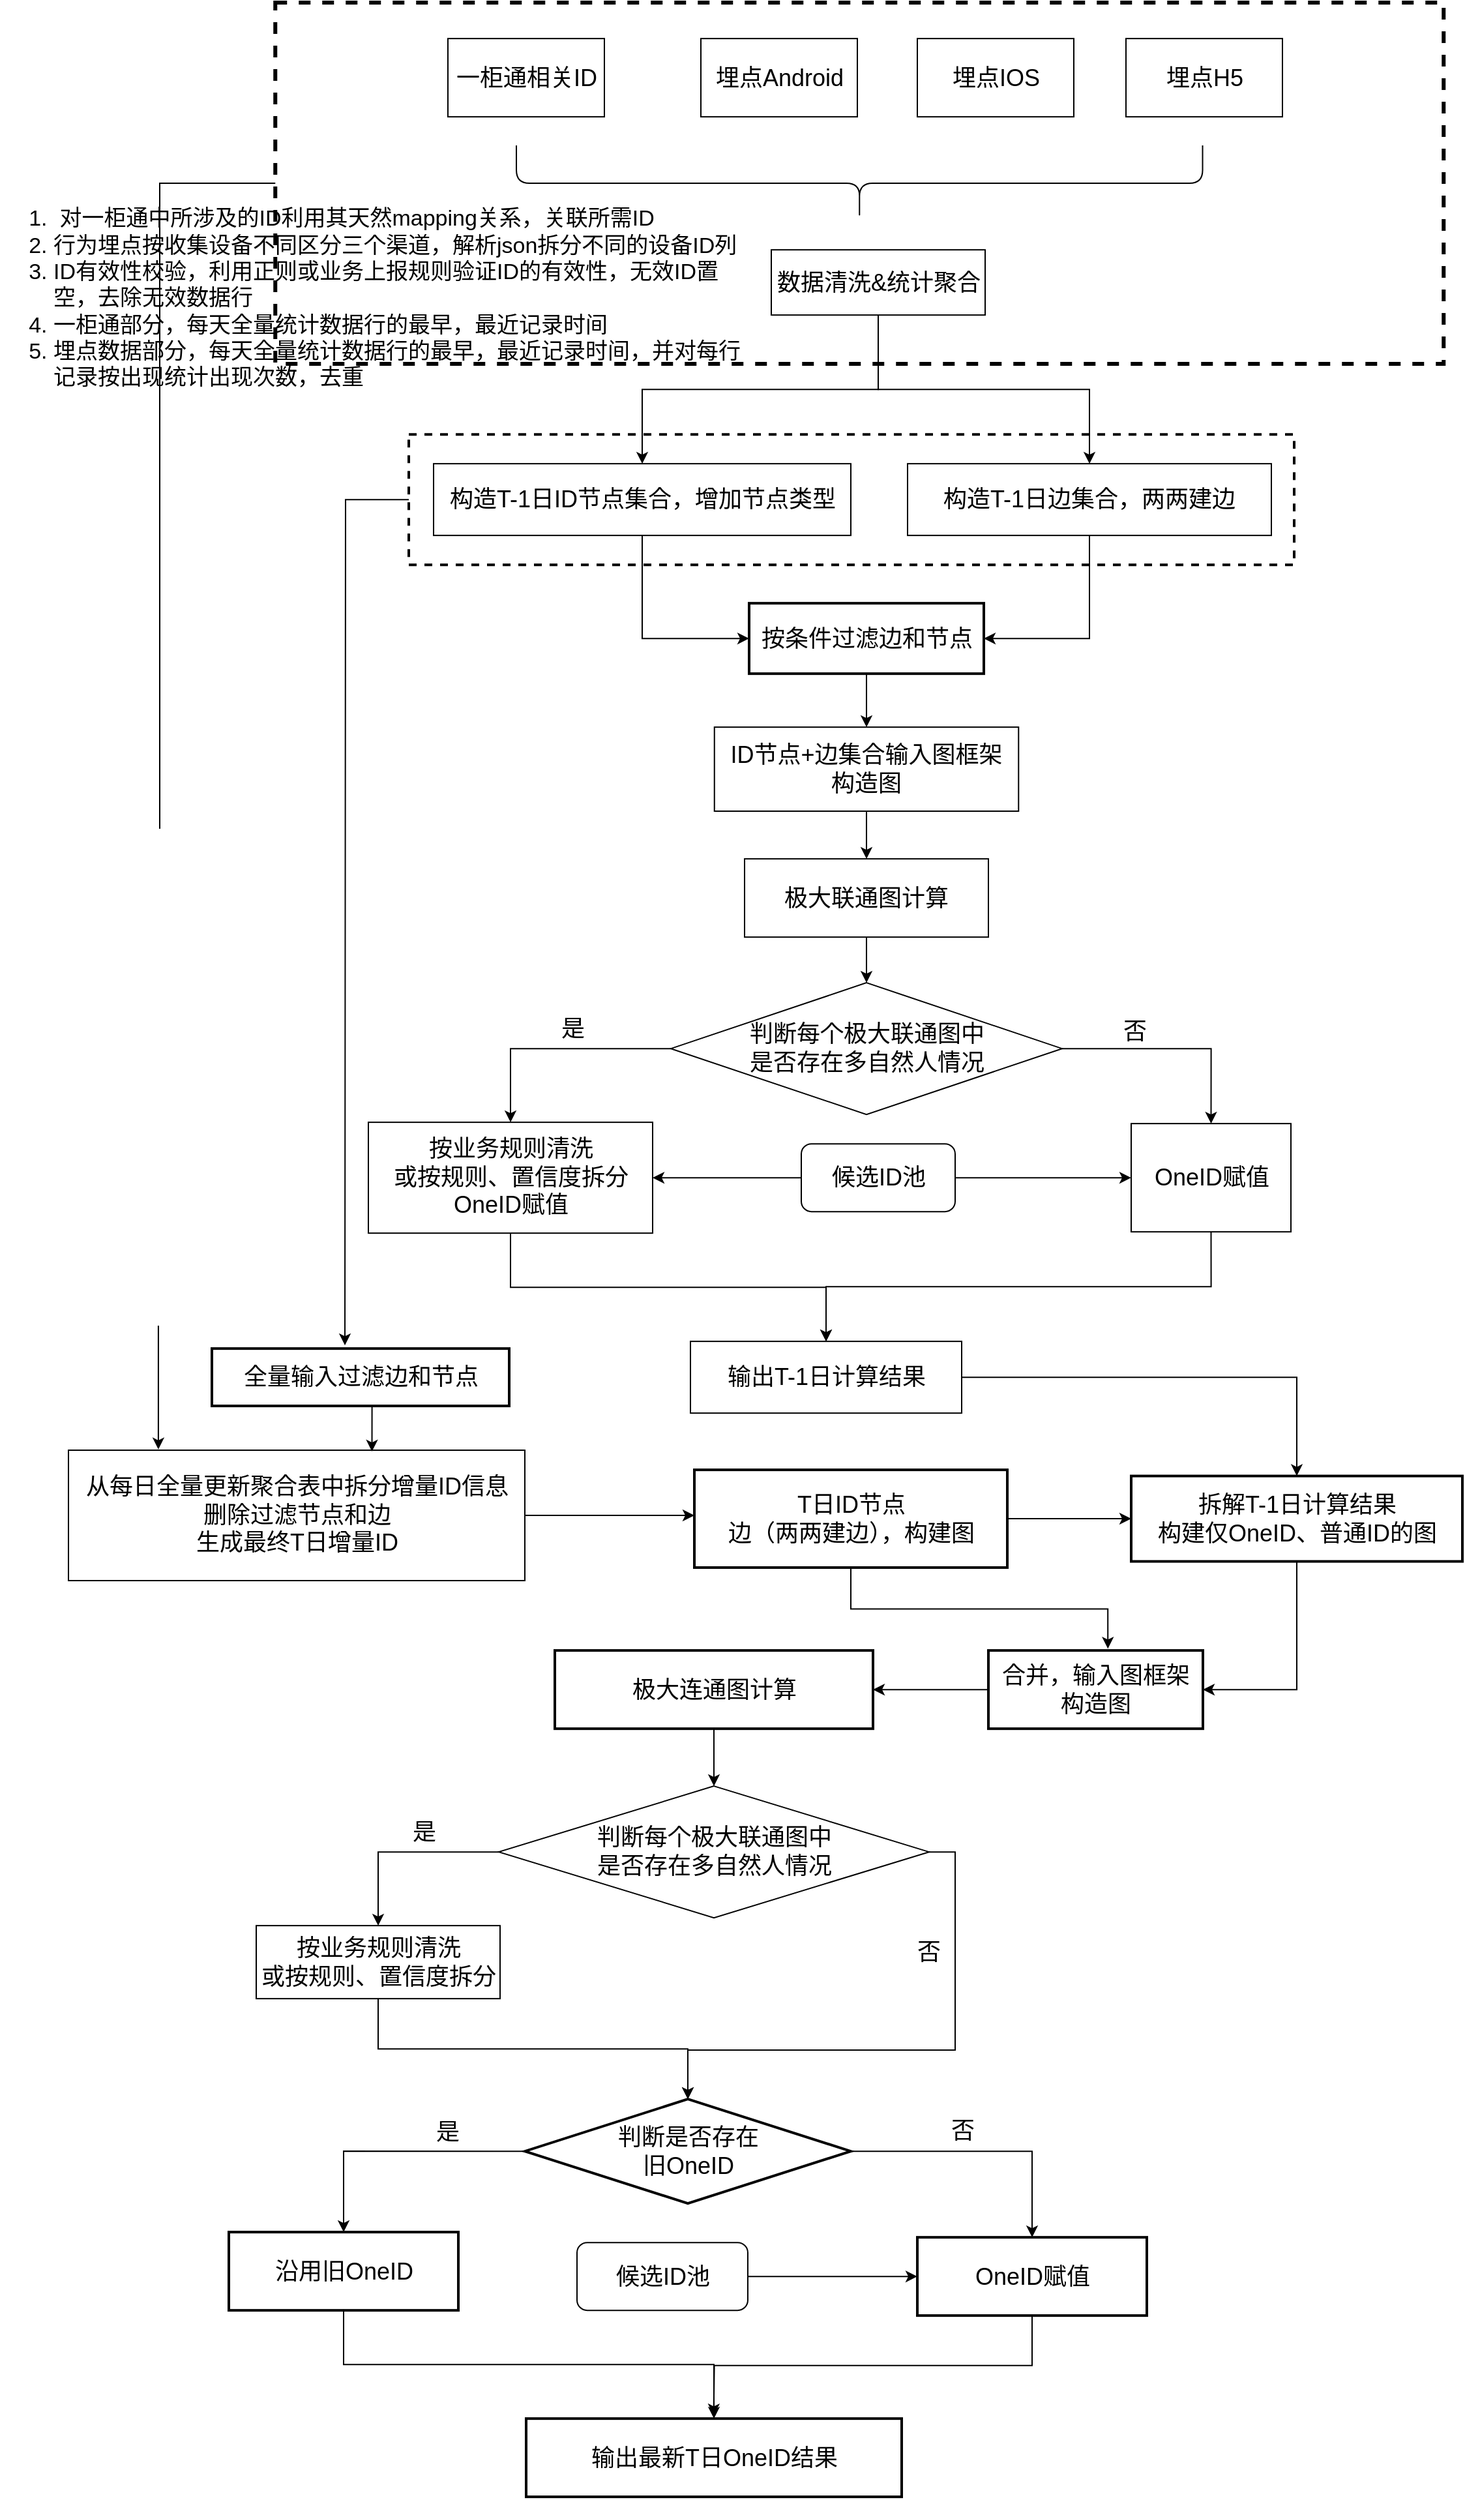 <mxfile version="17.4.0" type="github">
  <diagram id="C5RBs43oDa-KdzZeNtuy" name="第 1 页">
    <mxGraphModel dx="382" dy="468" grid="0" gridSize="10" guides="1" tooltips="1" connect="1" arrows="1" fold="1" page="0" pageScale="1" pageWidth="827" pageHeight="1169" math="0" shadow="0">
      <root>
        <mxCell id="WIyWlLk6GJQsqaUBKTNV-0" />
        <mxCell id="WIyWlLk6GJQsqaUBKTNV-1" parent="WIyWlLk6GJQsqaUBKTNV-0" />
        <mxCell id="g83rS1sf_DDaDgO2I2pr-0" value="&lt;font style=&quot;font-size: 18px;&quot;&gt;一柜通相关ID&lt;/font&gt;" style="rounded=0;whiteSpace=wrap;html=1;fontFamily=Helvetica;fontSize=18;" vertex="1" parent="WIyWlLk6GJQsqaUBKTNV-1">
          <mxGeometry x="743.5" y="157.57" width="120" height="60" as="geometry" />
        </mxCell>
        <mxCell id="g83rS1sf_DDaDgO2I2pr-1" style="edgeStyle=orthogonalEdgeStyle;rounded=0;orthogonalLoop=1;jettySize=auto;html=1;exitX=0.5;exitY=1;exitDx=0;exitDy=0;fontFamily=Helvetica;fontSize=14;" edge="1" parent="WIyWlLk6GJQsqaUBKTNV-1" source="g83rS1sf_DDaDgO2I2pr-3" target="g83rS1sf_DDaDgO2I2pr-9">
          <mxGeometry relative="1" as="geometry" />
        </mxCell>
        <mxCell id="g83rS1sf_DDaDgO2I2pr-2" style="edgeStyle=orthogonalEdgeStyle;rounded=0;orthogonalLoop=1;jettySize=auto;html=1;entryX=0.5;entryY=0;entryDx=0;entryDy=0;fontFamily=Helvetica;fontSize=14;" edge="1" parent="WIyWlLk6GJQsqaUBKTNV-1" source="g83rS1sf_DDaDgO2I2pr-3" target="g83rS1sf_DDaDgO2I2pr-11">
          <mxGeometry relative="1" as="geometry" />
        </mxCell>
        <mxCell id="g83rS1sf_DDaDgO2I2pr-3" value="数据清洗&amp;amp;统计聚合" style="rounded=0;whiteSpace=wrap;html=1;fontFamily=Helvetica;fontSize=18;" vertex="1" parent="WIyWlLk6GJQsqaUBKTNV-1">
          <mxGeometry x="991.5" y="319.57" width="164" height="50" as="geometry" />
        </mxCell>
        <mxCell id="g83rS1sf_DDaDgO2I2pr-4" value="&lt;font style=&quot;font-size: 18px;&quot;&gt;埋点Android&lt;/font&gt;" style="rounded=0;whiteSpace=wrap;html=1;fontFamily=Helvetica;fontSize=18;" vertex="1" parent="WIyWlLk6GJQsqaUBKTNV-1">
          <mxGeometry x="937.5" y="157.57" width="120" height="60" as="geometry" />
        </mxCell>
        <mxCell id="g83rS1sf_DDaDgO2I2pr-5" value="埋点H5" style="rounded=0;whiteSpace=wrap;html=1;fontFamily=Helvetica;fontSize=18;" vertex="1" parent="WIyWlLk6GJQsqaUBKTNV-1">
          <mxGeometry x="1263.5" y="157.57" width="120" height="60" as="geometry" />
        </mxCell>
        <mxCell id="g83rS1sf_DDaDgO2I2pr-6" value="&lt;font style=&quot;font-size: 18px;&quot;&gt;埋点IOS&lt;/font&gt;" style="rounded=0;whiteSpace=wrap;html=1;fontFamily=Helvetica;fontSize=18;" vertex="1" parent="WIyWlLk6GJQsqaUBKTNV-1">
          <mxGeometry x="1103.5" y="157.57" width="120" height="60" as="geometry" />
        </mxCell>
        <mxCell id="g83rS1sf_DDaDgO2I2pr-7" value="&lt;div style=&quot;text-align: left; font-size: 17px;&quot;&gt;&lt;ol style=&quot;font-size: 17px;&quot;&gt;&lt;li style=&quot;font-size: 17px;&quot;&gt;&lt;span style=&quot;font-size: 17px;&quot;&gt;&amp;nbsp;对一柜通中所涉及的ID利用其天然mapping关系，&lt;/span&gt;&lt;span style=&quot;text-align: left; font-size: 17px;&quot;&gt;关联所需ID&lt;/span&gt;&lt;/li&gt;&lt;li style=&quot;font-size: 17px;&quot;&gt;&lt;span style=&quot;text-align: left; font-size: 17px;&quot;&gt;行为埋点按收集设备不同区分三个渠道，解析json拆分不同的设备ID列&lt;/span&gt;&lt;/li&gt;&lt;li style=&quot;font-size: 17px;&quot;&gt;&lt;span style=&quot;text-align: left; font-size: 17px;&quot;&gt;ID有效性校验，利用正则或业务上报规则验证ID的有效性，无效ID置空，去除无效数据行&lt;br style=&quot;font-size: 17px;&quot;&gt;&lt;/span&gt;&lt;/li&gt;&lt;li style=&quot;font-size: 17px;&quot;&gt;&lt;span style=&quot;text-align: left; font-size: 17px;&quot;&gt;一柜通部分，每天全量统计数据行的最早，最近记录时间&lt;br style=&quot;font-size: 17px;&quot;&gt;&lt;/span&gt;&lt;/li&gt;&lt;li style=&quot;font-size: 17px;&quot;&gt;&lt;span style=&quot;text-align: left; font-size: 17px;&quot;&gt;埋点数据部分，每天全量统计数据行的最早，最近记录时间，并对每行记录按出现统计出现次数，去重&lt;br style=&quot;font-size: 17px;&quot;&gt;&lt;/span&gt;&lt;/li&gt;&lt;/ol&gt;&lt;/div&gt;" style="text;html=1;strokeColor=none;fillColor=none;align=center;verticalAlign=middle;whiteSpace=wrap;rounded=0;fontFamily=Helvetica;fontSize=17;" vertex="1" parent="WIyWlLk6GJQsqaUBKTNV-1">
          <mxGeometry x="400" y="260.01" width="572.5" height="193" as="geometry" />
        </mxCell>
        <mxCell id="g83rS1sf_DDaDgO2I2pr-8" style="edgeStyle=orthogonalEdgeStyle;rounded=0;jumpStyle=none;orthogonalLoop=1;jettySize=auto;html=1;exitX=0.5;exitY=1;exitDx=0;exitDy=0;entryX=0;entryY=0.5;entryDx=0;entryDy=0;fontFamily=Helvetica;fontSize=16;strokeColor=#000000;" edge="1" parent="WIyWlLk6GJQsqaUBKTNV-1" source="g83rS1sf_DDaDgO2I2pr-9" target="g83rS1sf_DDaDgO2I2pr-35">
          <mxGeometry relative="1" as="geometry" />
        </mxCell>
        <mxCell id="g83rS1sf_DDaDgO2I2pr-9" value="构造T-1日ID节点集合，增加节点类型" style="rounded=0;whiteSpace=wrap;html=1;fontFamily=Helvetica;fontSize=18;gradientColor=#ffffff;" vertex="1" parent="WIyWlLk6GJQsqaUBKTNV-1">
          <mxGeometry x="732.5" y="483.57" width="320" height="55" as="geometry" />
        </mxCell>
        <mxCell id="g83rS1sf_DDaDgO2I2pr-10" style="edgeStyle=orthogonalEdgeStyle;rounded=0;jumpStyle=none;orthogonalLoop=1;jettySize=auto;html=1;entryX=1;entryY=0.5;entryDx=0;entryDy=0;fontFamily=Helvetica;fontSize=16;strokeColor=#000000;" edge="1" parent="WIyWlLk6GJQsqaUBKTNV-1" source="g83rS1sf_DDaDgO2I2pr-11" target="g83rS1sf_DDaDgO2I2pr-35">
          <mxGeometry relative="1" as="geometry" />
        </mxCell>
        <mxCell id="g83rS1sf_DDaDgO2I2pr-11" value="&lt;span style=&quot;font-size: 18px;&quot;&gt;构造T-1日边集合，两两建边&lt;/span&gt;" style="rounded=0;whiteSpace=wrap;html=1;fontFamily=Helvetica;fontSize=18;gradientColor=#ffffff;" vertex="1" parent="WIyWlLk6GJQsqaUBKTNV-1">
          <mxGeometry x="1096" y="483.57" width="279" height="55" as="geometry" />
        </mxCell>
        <mxCell id="g83rS1sf_DDaDgO2I2pr-12" style="edgeStyle=orthogonalEdgeStyle;rounded=0;orthogonalLoop=1;jettySize=auto;html=1;exitX=0.5;exitY=1;exitDx=0;exitDy=0;fontFamily=Helvetica;fontSize=14;" edge="1" parent="WIyWlLk6GJQsqaUBKTNV-1" source="g83rS1sf_DDaDgO2I2pr-13" target="g83rS1sf_DDaDgO2I2pr-18">
          <mxGeometry relative="1" as="geometry" />
        </mxCell>
        <mxCell id="g83rS1sf_DDaDgO2I2pr-13" value="ID节点+边集合输入图框架&lt;br style=&quot;font-size: 18px;&quot;&gt;构造图" style="rounded=0;whiteSpace=wrap;html=1;fontFamily=Helvetica;fontSize=18;gradientColor=#ffffff;" vertex="1" parent="WIyWlLk6GJQsqaUBKTNV-1">
          <mxGeometry x="947.88" y="685.57" width="233.25" height="64.44" as="geometry" />
        </mxCell>
        <mxCell id="g83rS1sf_DDaDgO2I2pr-14" style="edgeStyle=orthogonalEdgeStyle;rounded=0;orthogonalLoop=1;jettySize=auto;html=1;exitX=0;exitY=0.5;exitDx=0;exitDy=0;entryX=1;entryY=0.5;entryDx=0;entryDy=0;fontFamily=Helvetica;fontSize=16;strokeColor=#000000;" edge="1" parent="WIyWlLk6GJQsqaUBKTNV-1" source="g83rS1sf_DDaDgO2I2pr-16" target="g83rS1sf_DDaDgO2I2pr-20">
          <mxGeometry relative="1" as="geometry" />
        </mxCell>
        <mxCell id="g83rS1sf_DDaDgO2I2pr-15" style="edgeStyle=orthogonalEdgeStyle;rounded=0;orthogonalLoop=1;jettySize=auto;html=1;exitX=1;exitY=0.5;exitDx=0;exitDy=0;entryX=0;entryY=0.5;entryDx=0;entryDy=0;fontFamily=Helvetica;fontSize=16;strokeColor=#000000;jumpStyle=none;" edge="1" parent="WIyWlLk6GJQsqaUBKTNV-1" source="g83rS1sf_DDaDgO2I2pr-16" target="g83rS1sf_DDaDgO2I2pr-27">
          <mxGeometry relative="1" as="geometry" />
        </mxCell>
        <mxCell id="g83rS1sf_DDaDgO2I2pr-16" value="候选ID池" style="rounded=1;whiteSpace=wrap;html=1;fontFamily=Helvetica;fontSize=18;gradientColor=#ffffff;" vertex="1" parent="WIyWlLk6GJQsqaUBKTNV-1">
          <mxGeometry x="1014.5" y="1005.07" width="118" height="52" as="geometry" />
        </mxCell>
        <mxCell id="g83rS1sf_DDaDgO2I2pr-17" style="edgeStyle=orthogonalEdgeStyle;rounded=0;orthogonalLoop=1;jettySize=auto;html=1;exitX=0.5;exitY=1;exitDx=0;exitDy=0;fontFamily=Helvetica;fontSize=14;" edge="1" parent="WIyWlLk6GJQsqaUBKTNV-1" source="g83rS1sf_DDaDgO2I2pr-18" target="g83rS1sf_DDaDgO2I2pr-25">
          <mxGeometry relative="1" as="geometry" />
        </mxCell>
        <mxCell id="g83rS1sf_DDaDgO2I2pr-18" value="极大联通图计算" style="rounded=0;whiteSpace=wrap;html=1;fontFamily=Helvetica;fontSize=18;gradientColor=#ffffff;" vertex="1" parent="WIyWlLk6GJQsqaUBKTNV-1">
          <mxGeometry x="971" y="786.57" width="187" height="60" as="geometry" />
        </mxCell>
        <mxCell id="g83rS1sf_DDaDgO2I2pr-19" style="edgeStyle=orthogonalEdgeStyle;rounded=0;jumpStyle=none;orthogonalLoop=1;jettySize=auto;html=1;exitX=0.5;exitY=1;exitDx=0;exitDy=0;entryX=0.5;entryY=0;entryDx=0;entryDy=0;fontFamily=Helvetica;fontSize=16;strokeColor=#000000;" edge="1" parent="WIyWlLk6GJQsqaUBKTNV-1" source="g83rS1sf_DDaDgO2I2pr-20" target="g83rS1sf_DDaDgO2I2pr-29">
          <mxGeometry relative="1" as="geometry" />
        </mxCell>
        <mxCell id="g83rS1sf_DDaDgO2I2pr-20" value="按业务规则清洗&lt;br style=&quot;font-size: 18px&quot;&gt;或按规则、置信度拆分&lt;br style=&quot;font-size: 18px&quot;&gt;OneID赋值" style="rounded=0;whiteSpace=wrap;html=1;fontFamily=Helvetica;fontSize=18;gradientColor=#ffffff;" vertex="1" parent="WIyWlLk6GJQsqaUBKTNV-1">
          <mxGeometry x="682.5" y="988.57" width="218" height="85" as="geometry" />
        </mxCell>
        <mxCell id="g83rS1sf_DDaDgO2I2pr-21" style="edgeStyle=orthogonalEdgeStyle;rounded=0;orthogonalLoop=1;jettySize=auto;html=1;exitX=0;exitY=0.5;exitDx=0;exitDy=0;entryX=0.5;entryY=0;entryDx=0;entryDy=0;fontFamily=Helvetica;fontSize=14;" edge="1" parent="WIyWlLk6GJQsqaUBKTNV-1" source="g83rS1sf_DDaDgO2I2pr-25" target="g83rS1sf_DDaDgO2I2pr-20">
          <mxGeometry relative="1" as="geometry" />
        </mxCell>
        <mxCell id="g83rS1sf_DDaDgO2I2pr-22" value="是" style="edgeLabel;html=1;align=center;verticalAlign=middle;resizable=0;points=[];fontSize=18;fontFamily=Helvetica;" vertex="1" connectable="0" parent="g83rS1sf_DDaDgO2I2pr-21">
          <mxGeometry x="-0.15" y="-4" relative="1" as="geometry">
            <mxPoint x="1" y="-11" as="offset" />
          </mxGeometry>
        </mxCell>
        <mxCell id="g83rS1sf_DDaDgO2I2pr-23" style="edgeStyle=orthogonalEdgeStyle;rounded=0;orthogonalLoop=1;jettySize=auto;html=1;exitX=1;exitY=0.5;exitDx=0;exitDy=0;entryX=0.5;entryY=0;entryDx=0;entryDy=0;fontFamily=Helvetica;fontSize=14;" edge="1" parent="WIyWlLk6GJQsqaUBKTNV-1" source="g83rS1sf_DDaDgO2I2pr-25" target="g83rS1sf_DDaDgO2I2pr-27">
          <mxGeometry relative="1" as="geometry" />
        </mxCell>
        <mxCell id="g83rS1sf_DDaDgO2I2pr-24" value="否" style="edgeLabel;html=1;align=center;verticalAlign=middle;resizable=0;points=[];fontSize=18;fontFamily=Helvetica;" vertex="1" connectable="0" parent="g83rS1sf_DDaDgO2I2pr-23">
          <mxGeometry x="-0.151" y="2" relative="1" as="geometry">
            <mxPoint x="-18" y="-11" as="offset" />
          </mxGeometry>
        </mxCell>
        <mxCell id="g83rS1sf_DDaDgO2I2pr-25" value="判断每个极大联通图中&lt;br style=&quot;font-size: 18px;&quot;&gt;是否存在多自然人情况" style="rhombus;whiteSpace=wrap;html=1;fontFamily=Helvetica;fontSize=18;gradientColor=#ffffff;" vertex="1" parent="WIyWlLk6GJQsqaUBKTNV-1">
          <mxGeometry x="914.51" y="881.57" width="300" height="101" as="geometry" />
        </mxCell>
        <mxCell id="g83rS1sf_DDaDgO2I2pr-26" style="edgeStyle=orthogonalEdgeStyle;rounded=0;jumpStyle=none;orthogonalLoop=1;jettySize=auto;html=1;exitX=0.5;exitY=1;exitDx=0;exitDy=0;fontFamily=Helvetica;fontSize=16;strokeColor=#000000;entryX=0.5;entryY=0;entryDx=0;entryDy=0;" edge="1" parent="WIyWlLk6GJQsqaUBKTNV-1" source="g83rS1sf_DDaDgO2I2pr-27" target="g83rS1sf_DDaDgO2I2pr-29">
          <mxGeometry relative="1" as="geometry">
            <mxPoint x="1065.2" y="1154.57" as="targetPoint" />
          </mxGeometry>
        </mxCell>
        <mxCell id="g83rS1sf_DDaDgO2I2pr-27" value="OneID赋值" style="rounded=0;whiteSpace=wrap;html=1;fontFamily=Helvetica;fontSize=18;gradientColor=#ffffff;" vertex="1" parent="WIyWlLk6GJQsqaUBKTNV-1">
          <mxGeometry x="1267.5" y="989.57" width="122.5" height="83" as="geometry" />
        </mxCell>
        <mxCell id="g83rS1sf_DDaDgO2I2pr-28" style="edgeStyle=orthogonalEdgeStyle;rounded=0;jumpStyle=none;orthogonalLoop=1;jettySize=auto;html=1;entryX=0.5;entryY=0;entryDx=0;entryDy=0;fontFamily=Helvetica;fontSize=16;strokeColor=#000000;" edge="1" parent="WIyWlLk6GJQsqaUBKTNV-1" source="g83rS1sf_DDaDgO2I2pr-29" target="g83rS1sf_DDaDgO2I2pr-44">
          <mxGeometry relative="1" as="geometry" />
        </mxCell>
        <mxCell id="g83rS1sf_DDaDgO2I2pr-29" value="输出T-1日计算结果" style="rounded=0;whiteSpace=wrap;html=1;fontFamily=Helvetica;fontSize=18;gradientColor=#ffffff;" vertex="1" parent="WIyWlLk6GJQsqaUBKTNV-1">
          <mxGeometry x="929.5" y="1156.57" width="208" height="55" as="geometry" />
        </mxCell>
        <mxCell id="g83rS1sf_DDaDgO2I2pr-30" style="edgeStyle=orthogonalEdgeStyle;rounded=0;orthogonalLoop=1;jettySize=auto;html=1;exitX=1;exitY=0.5;exitDx=0;exitDy=0;fontSize=18;" edge="1" parent="WIyWlLk6GJQsqaUBKTNV-1" source="g83rS1sf_DDaDgO2I2pr-31">
          <mxGeometry relative="1" as="geometry">
            <mxPoint x="932.5" y="1290.01" as="targetPoint" />
          </mxGeometry>
        </mxCell>
        <mxCell id="g83rS1sf_DDaDgO2I2pr-31" value="从每日全量更新聚合表中拆分增量ID信息&lt;br style=&quot;font-size: 18px;&quot;&gt;删除过滤节点和边&lt;br style=&quot;font-size: 18px;&quot;&gt;生成最终T日增量ID" style="rounded=0;whiteSpace=wrap;html=1;fontFamily=Helvetica;fontSize=18;gradientColor=#ffffff;" vertex="1" parent="WIyWlLk6GJQsqaUBKTNV-1">
          <mxGeometry x="452.5" y="1240.01" width="350" height="100" as="geometry" />
        </mxCell>
        <mxCell id="g83rS1sf_DDaDgO2I2pr-32" style="edgeStyle=orthogonalEdgeStyle;rounded=0;jumpStyle=none;orthogonalLoop=1;jettySize=auto;html=1;fontFamily=Helvetica;fontSize=16;strokeColor=#000000;entryX=0.197;entryY=-0.006;entryDx=0;entryDy=0;entryPerimeter=0;" edge="1" parent="WIyWlLk6GJQsqaUBKTNV-1" source="g83rS1sf_DDaDgO2I2pr-33" target="g83rS1sf_DDaDgO2I2pr-31">
          <mxGeometry relative="1" as="geometry">
            <mxPoint x="522.5" y="1230.01" as="targetPoint" />
            <Array as="points">
              <mxPoint x="522.5" y="269.01" />
              <mxPoint x="522.5" y="824.01" />
              <mxPoint x="521.5" y="824.01" />
            </Array>
          </mxGeometry>
        </mxCell>
        <mxCell id="g83rS1sf_DDaDgO2I2pr-33" value="" style="verticalLabelPosition=bottom;verticalAlign=top;html=1;shape=mxgraph.basic.rect;fillColor2=none;strokeWidth=3;size=20;indent=5;fontFamily=Helvetica;fontSize=16;gradientColor=#ffffff;fillColor=none;dashed=1;" vertex="1" parent="WIyWlLk6GJQsqaUBKTNV-1">
          <mxGeometry x="611.13" y="130" width="896" height="277" as="geometry" />
        </mxCell>
        <mxCell id="g83rS1sf_DDaDgO2I2pr-34" style="edgeStyle=orthogonalEdgeStyle;rounded=0;orthogonalLoop=1;jettySize=auto;html=1;exitX=0.5;exitY=1;exitDx=0;exitDy=0;entryX=0.5;entryY=0;entryDx=0;entryDy=0;fontSize=18;" edge="1" parent="WIyWlLk6GJQsqaUBKTNV-1" source="g83rS1sf_DDaDgO2I2pr-35" target="g83rS1sf_DDaDgO2I2pr-13">
          <mxGeometry relative="1" as="geometry" />
        </mxCell>
        <mxCell id="g83rS1sf_DDaDgO2I2pr-35" value="按条件过滤边和节点" style="rounded=0;whiteSpace=wrap;html=1;fontFamily=Helvetica;fontSize=18;strokeWidth=2;fillColor=none;gradientColor=#ffffff;" vertex="1" parent="WIyWlLk6GJQsqaUBKTNV-1">
          <mxGeometry x="974.5" y="590.57" width="180" height="54" as="geometry" />
        </mxCell>
        <mxCell id="g83rS1sf_DDaDgO2I2pr-36" style="edgeStyle=orthogonalEdgeStyle;rounded=0;orthogonalLoop=1;jettySize=auto;html=1;exitX=0.5;exitY=1;exitDx=0;exitDy=0;entryX=0.665;entryY=0.01;entryDx=0;entryDy=0;entryPerimeter=0;fontSize=18;" edge="1" parent="WIyWlLk6GJQsqaUBKTNV-1" source="g83rS1sf_DDaDgO2I2pr-37" target="g83rS1sf_DDaDgO2I2pr-31">
          <mxGeometry relative="1" as="geometry" />
        </mxCell>
        <mxCell id="g83rS1sf_DDaDgO2I2pr-37" value="全量输入过滤边和节点" style="rounded=0;whiteSpace=wrap;html=1;fontFamily=Helvetica;fontSize=18;strokeWidth=2;fillColor=none;gradientColor=#ffffff;" vertex="1" parent="WIyWlLk6GJQsqaUBKTNV-1">
          <mxGeometry x="562.5" y="1162.07" width="228" height="44" as="geometry" />
        </mxCell>
        <mxCell id="g83rS1sf_DDaDgO2I2pr-38" style="edgeStyle=orthogonalEdgeStyle;rounded=0;jumpStyle=none;orthogonalLoop=1;jettySize=auto;html=1;fontFamily=Helvetica;fontSize=16;strokeColor=#000000;" edge="1" parent="WIyWlLk6GJQsqaUBKTNV-1" source="g83rS1sf_DDaDgO2I2pr-39">
          <mxGeometry relative="1" as="geometry">
            <mxPoint x="664.5" y="1159.57" as="targetPoint" />
          </mxGeometry>
        </mxCell>
        <mxCell id="g83rS1sf_DDaDgO2I2pr-39" value="" style="rounded=0;whiteSpace=wrap;html=1;fontFamily=Helvetica;fontSize=16;strokeWidth=2;fillColor=none;gradientColor=#ffffff;dashed=1;" vertex="1" parent="WIyWlLk6GJQsqaUBKTNV-1">
          <mxGeometry x="713.5" y="461.07" width="679" height="100" as="geometry" />
        </mxCell>
        <mxCell id="g83rS1sf_DDaDgO2I2pr-40" style="edgeStyle=orthogonalEdgeStyle;rounded=0;jumpStyle=none;orthogonalLoop=1;jettySize=auto;html=1;entryX=0.557;entryY=-0.023;entryDx=0;entryDy=0;entryPerimeter=0;fontFamily=Helvetica;fontSize=16;strokeColor=#000000;" edge="1" parent="WIyWlLk6GJQsqaUBKTNV-1" source="g83rS1sf_DDaDgO2I2pr-42" target="g83rS1sf_DDaDgO2I2pr-46">
          <mxGeometry relative="1" as="geometry" />
        </mxCell>
        <mxCell id="g83rS1sf_DDaDgO2I2pr-41" style="edgeStyle=orthogonalEdgeStyle;rounded=0;orthogonalLoop=1;jettySize=auto;html=1;entryX=0;entryY=0.5;entryDx=0;entryDy=0;fontSize=18;" edge="1" parent="WIyWlLk6GJQsqaUBKTNV-1" source="g83rS1sf_DDaDgO2I2pr-42" target="g83rS1sf_DDaDgO2I2pr-44">
          <mxGeometry relative="1" as="geometry" />
        </mxCell>
        <mxCell id="g83rS1sf_DDaDgO2I2pr-42" value="T日ID节点&lt;br style=&quot;font-size: 18px;&quot;&gt;边（两两建边），构建图" style="rounded=0;whiteSpace=wrap;html=1;fontFamily=Helvetica;fontSize=18;strokeWidth=2;fillColor=none;gradientColor=#ffffff;" vertex="1" parent="WIyWlLk6GJQsqaUBKTNV-1">
          <mxGeometry x="932.5" y="1255.07" width="240" height="74.94" as="geometry" />
        </mxCell>
        <mxCell id="g83rS1sf_DDaDgO2I2pr-43" style="edgeStyle=orthogonalEdgeStyle;rounded=0;jumpStyle=none;orthogonalLoop=1;jettySize=auto;html=1;exitX=0.5;exitY=1;exitDx=0;exitDy=0;entryX=1;entryY=0.5;entryDx=0;entryDy=0;fontFamily=Helvetica;fontSize=16;strokeColor=#000000;" edge="1" parent="WIyWlLk6GJQsqaUBKTNV-1" source="g83rS1sf_DDaDgO2I2pr-44" target="g83rS1sf_DDaDgO2I2pr-46">
          <mxGeometry relative="1" as="geometry" />
        </mxCell>
        <mxCell id="g83rS1sf_DDaDgO2I2pr-44" value="拆解T-1日计算结果&lt;br style=&quot;font-size: 18px&quot;&gt;构建仅OneID、普通ID的图" style="rounded=0;whiteSpace=wrap;html=1;fontFamily=Helvetica;fontSize=18;strokeWidth=2;fillColor=none;gradientColor=#ffffff;" vertex="1" parent="WIyWlLk6GJQsqaUBKTNV-1">
          <mxGeometry x="1267.5" y="1259.79" width="254" height="65.5" as="geometry" />
        </mxCell>
        <mxCell id="g83rS1sf_DDaDgO2I2pr-45" style="edgeStyle=orthogonalEdgeStyle;rounded=0;jumpStyle=none;orthogonalLoop=1;jettySize=auto;html=1;entryX=1;entryY=0.5;entryDx=0;entryDy=0;fontFamily=Helvetica;fontSize=16;strokeColor=#000000;" edge="1" parent="WIyWlLk6GJQsqaUBKTNV-1" source="g83rS1sf_DDaDgO2I2pr-46" target="g83rS1sf_DDaDgO2I2pr-48">
          <mxGeometry relative="1" as="geometry" />
        </mxCell>
        <mxCell id="g83rS1sf_DDaDgO2I2pr-46" value="合并，输入图框架&lt;br style=&quot;font-size: 18px;&quot;&gt;构造图" style="rounded=0;whiteSpace=wrap;html=1;fontFamily=Helvetica;fontSize=18;strokeWidth=2;fillColor=none;gradientColor=#ffffff;" vertex="1" parent="WIyWlLk6GJQsqaUBKTNV-1">
          <mxGeometry x="1158" y="1393.57" width="164.5" height="60" as="geometry" />
        </mxCell>
        <mxCell id="g83rS1sf_DDaDgO2I2pr-47" style="edgeStyle=orthogonalEdgeStyle;rounded=0;jumpStyle=none;orthogonalLoop=1;jettySize=auto;html=1;exitX=0.5;exitY=1;exitDx=0;exitDy=0;fontFamily=Helvetica;fontSize=16;strokeColor=#000000;" edge="1" parent="WIyWlLk6GJQsqaUBKTNV-1" source="g83rS1sf_DDaDgO2I2pr-48" target="g83rS1sf_DDaDgO2I2pr-56">
          <mxGeometry relative="1" as="geometry" />
        </mxCell>
        <mxCell id="g83rS1sf_DDaDgO2I2pr-48" value="极大连通图计算" style="rounded=0;whiteSpace=wrap;html=1;fontFamily=Helvetica;fontSize=18;strokeWidth=2;fillColor=none;gradientColor=#ffffff;" vertex="1" parent="WIyWlLk6GJQsqaUBKTNV-1">
          <mxGeometry x="825.5" y="1393.57" width="244" height="60" as="geometry" />
        </mxCell>
        <mxCell id="g83rS1sf_DDaDgO2I2pr-49" style="edgeStyle=orthogonalEdgeStyle;rounded=0;jumpStyle=none;orthogonalLoop=1;jettySize=auto;html=1;entryX=0;entryY=0.5;entryDx=0;entryDy=0;fontFamily=Helvetica;fontSize=16;strokeColor=#000000;" edge="1" parent="WIyWlLk6GJQsqaUBKTNV-1" source="g83rS1sf_DDaDgO2I2pr-50" target="g83rS1sf_DDaDgO2I2pr-66">
          <mxGeometry relative="1" as="geometry" />
        </mxCell>
        <mxCell id="g83rS1sf_DDaDgO2I2pr-50" value="候选ID池" style="rounded=1;whiteSpace=wrap;html=1;fontFamily=Helvetica;fontSize=18;gradientColor=#ffffff;" vertex="1" parent="WIyWlLk6GJQsqaUBKTNV-1">
          <mxGeometry x="842.5" y="1847.57" width="131" height="52" as="geometry" />
        </mxCell>
        <mxCell id="g83rS1sf_DDaDgO2I2pr-51" style="edgeStyle=orthogonalEdgeStyle;rounded=0;jumpStyle=none;orthogonalLoop=1;jettySize=auto;html=1;exitX=0.5;exitY=1;exitDx=0;exitDy=0;fontFamily=Helvetica;fontSize=16;strokeColor=#000000;" edge="1" parent="WIyWlLk6GJQsqaUBKTNV-1" source="g83rS1sf_DDaDgO2I2pr-52" target="g83rS1sf_DDaDgO2I2pr-62">
          <mxGeometry relative="1" as="geometry" />
        </mxCell>
        <mxCell id="g83rS1sf_DDaDgO2I2pr-52" value="按业务规则清洗&lt;br style=&quot;font-size: 18px;&quot;&gt;或按规则、置信度拆分&lt;br style=&quot;font-size: 18px;&quot;&gt;" style="rounded=0;whiteSpace=wrap;html=1;fontFamily=Helvetica;fontSize=18;gradientColor=#ffffff;" vertex="1" parent="WIyWlLk6GJQsqaUBKTNV-1">
          <mxGeometry x="596.5" y="1604.57" width="187" height="56" as="geometry" />
        </mxCell>
        <mxCell id="g83rS1sf_DDaDgO2I2pr-53" style="edgeStyle=orthogonalEdgeStyle;rounded=0;orthogonalLoop=1;jettySize=auto;html=1;exitX=0;exitY=0.5;exitDx=0;exitDy=0;entryX=0.5;entryY=0;entryDx=0;entryDy=0;fontFamily=Helvetica;fontSize=14;" edge="1" parent="WIyWlLk6GJQsqaUBKTNV-1" source="g83rS1sf_DDaDgO2I2pr-56" target="g83rS1sf_DDaDgO2I2pr-52">
          <mxGeometry relative="1" as="geometry" />
        </mxCell>
        <mxCell id="g83rS1sf_DDaDgO2I2pr-54" value="是" style="edgeLabel;html=1;align=center;verticalAlign=middle;resizable=0;points=[];fontSize=18;fontFamily=Helvetica;" vertex="1" connectable="0" parent="g83rS1sf_DDaDgO2I2pr-53">
          <mxGeometry x="-0.15" y="-4" relative="1" as="geometry">
            <mxPoint x="6" y="-11" as="offset" />
          </mxGeometry>
        </mxCell>
        <mxCell id="g83rS1sf_DDaDgO2I2pr-55" style="edgeStyle=orthogonalEdgeStyle;rounded=0;orthogonalLoop=1;jettySize=auto;html=1;exitX=1;exitY=0.5;exitDx=0;exitDy=0;entryX=0.5;entryY=0;entryDx=0;entryDy=0;fontSize=18;" edge="1" parent="WIyWlLk6GJQsqaUBKTNV-1" source="g83rS1sf_DDaDgO2I2pr-56" target="g83rS1sf_DDaDgO2I2pr-62">
          <mxGeometry relative="1" as="geometry">
            <Array as="points">
              <mxPoint x="1132.5" y="1548.01" />
              <mxPoint x="1132.5" y="1700.01" />
              <mxPoint x="927.5" y="1700.01" />
            </Array>
          </mxGeometry>
        </mxCell>
        <mxCell id="g83rS1sf_DDaDgO2I2pr-56" value="判断每个极大联通图中&lt;br style=&quot;font-size: 18px;&quot;&gt;是否存在多自然人情况" style="rhombus;whiteSpace=wrap;html=1;fontFamily=Helvetica;fontSize=18;gradientColor=#ffffff;" vertex="1" parent="WIyWlLk6GJQsqaUBKTNV-1">
          <mxGeometry x="782.5" y="1497.57" width="330" height="101" as="geometry" />
        </mxCell>
        <mxCell id="g83rS1sf_DDaDgO2I2pr-57" value="输出最新T日OneID结果" style="rounded=0;whiteSpace=wrap;html=1;fontFamily=Helvetica;fontSize=18;strokeWidth=2;fillColor=none;gradientColor=#ffffff;" vertex="1" parent="WIyWlLk6GJQsqaUBKTNV-1">
          <mxGeometry x="803.5" y="1982.57" width="288" height="60" as="geometry" />
        </mxCell>
        <mxCell id="g83rS1sf_DDaDgO2I2pr-58" style="edgeStyle=orthogonalEdgeStyle;rounded=0;jumpStyle=none;orthogonalLoop=1;jettySize=auto;html=1;exitX=1;exitY=0.5;exitDx=0;exitDy=0;fontFamily=Helvetica;fontSize=16;strokeColor=#000000;" edge="1" parent="WIyWlLk6GJQsqaUBKTNV-1" source="g83rS1sf_DDaDgO2I2pr-62" target="g83rS1sf_DDaDgO2I2pr-66">
          <mxGeometry relative="1" as="geometry" />
        </mxCell>
        <mxCell id="g83rS1sf_DDaDgO2I2pr-59" value="否" style="edgeLabel;html=1;align=center;verticalAlign=middle;resizable=0;points=[];fontSize=18;fontFamily=Helvetica;" vertex="1" connectable="0" parent="g83rS1sf_DDaDgO2I2pr-58">
          <mxGeometry x="-0.18" y="1" relative="1" as="geometry">
            <mxPoint x="1" y="-15" as="offset" />
          </mxGeometry>
        </mxCell>
        <mxCell id="g83rS1sf_DDaDgO2I2pr-60" style="edgeStyle=orthogonalEdgeStyle;rounded=0;jumpStyle=none;orthogonalLoop=1;jettySize=auto;html=1;fontFamily=Helvetica;fontSize=16;strokeColor=#000000;" edge="1" parent="WIyWlLk6GJQsqaUBKTNV-1" source="g83rS1sf_DDaDgO2I2pr-62" target="g83rS1sf_DDaDgO2I2pr-64">
          <mxGeometry relative="1" as="geometry">
            <Array as="points">
              <mxPoint x="791.5" y="1777.57" />
              <mxPoint x="791.5" y="1777.57" />
            </Array>
          </mxGeometry>
        </mxCell>
        <mxCell id="g83rS1sf_DDaDgO2I2pr-61" value="是" style="edgeLabel;html=1;align=center;verticalAlign=middle;resizable=0;points=[];fontSize=18;fontFamily=Helvetica;" vertex="1" connectable="0" parent="g83rS1sf_DDaDgO2I2pr-60">
          <mxGeometry x="-0.251" y="-1" relative="1" as="geometry">
            <mxPoint x="16" y="-14" as="offset" />
          </mxGeometry>
        </mxCell>
        <mxCell id="g83rS1sf_DDaDgO2I2pr-62" value="判断是否存在&lt;br style=&quot;font-size: 18px&quot;&gt;旧OneID" style="rhombus;whiteSpace=wrap;html=1;fontFamily=Helvetica;fontSize=18;strokeWidth=2;fillColor=none;gradientColor=#ffffff;" vertex="1" parent="WIyWlLk6GJQsqaUBKTNV-1">
          <mxGeometry x="802.5" y="1737.57" width="250" height="80" as="geometry" />
        </mxCell>
        <mxCell id="g83rS1sf_DDaDgO2I2pr-63" style="edgeStyle=orthogonalEdgeStyle;rounded=0;jumpStyle=none;orthogonalLoop=1;jettySize=auto;html=1;exitX=0.5;exitY=1;exitDx=0;exitDy=0;fontFamily=Helvetica;fontSize=16;strokeColor=#000000;" edge="1" parent="WIyWlLk6GJQsqaUBKTNV-1" source="g83rS1sf_DDaDgO2I2pr-64" target="g83rS1sf_DDaDgO2I2pr-57">
          <mxGeometry relative="1" as="geometry" />
        </mxCell>
        <mxCell id="g83rS1sf_DDaDgO2I2pr-64" value="沿用旧OneID" style="rounded=0;whiteSpace=wrap;html=1;fontFamily=Helvetica;fontSize=18;strokeWidth=2;fillColor=none;gradientColor=#ffffff;" vertex="1" parent="WIyWlLk6GJQsqaUBKTNV-1">
          <mxGeometry x="575.5" y="1839.57" width="176" height="60" as="geometry" />
        </mxCell>
        <mxCell id="g83rS1sf_DDaDgO2I2pr-65" style="edgeStyle=orthogonalEdgeStyle;rounded=0;jumpStyle=none;orthogonalLoop=1;jettySize=auto;html=1;exitX=0.5;exitY=1;exitDx=0;exitDy=0;fontFamily=Helvetica;fontSize=16;strokeColor=#000000;" edge="1" parent="WIyWlLk6GJQsqaUBKTNV-1" source="g83rS1sf_DDaDgO2I2pr-66">
          <mxGeometry relative="1" as="geometry">
            <mxPoint x="947.3" y="1980.17" as="targetPoint" />
          </mxGeometry>
        </mxCell>
        <mxCell id="g83rS1sf_DDaDgO2I2pr-66" value="OneID赋值" style="rounded=0;whiteSpace=wrap;html=1;fontFamily=Helvetica;fontSize=18;strokeWidth=2;fillColor=none;gradientColor=#ffffff;" vertex="1" parent="WIyWlLk6GJQsqaUBKTNV-1">
          <mxGeometry x="1103.5" y="1843.57" width="176" height="60" as="geometry" />
        </mxCell>
        <mxCell id="g83rS1sf_DDaDgO2I2pr-67" value="" style="shape=curlyBracket;whiteSpace=wrap;html=1;rounded=1;flipH=1;rotation=90;" vertex="1" parent="WIyWlLk6GJQsqaUBKTNV-1">
          <mxGeometry x="1030.07" y="5.38" width="58.13" height="526.25" as="geometry" />
        </mxCell>
        <mxCell id="g83rS1sf_DDaDgO2I2pr-68" value="&lt;font style=&quot;font-size: 18px&quot;&gt;否&lt;/font&gt;" style="edgeLabel;html=1;align=center;verticalAlign=middle;resizable=0;points=[];fontSize=16;fontFamily=Helvetica;" vertex="1" connectable="0" parent="WIyWlLk6GJQsqaUBKTNV-1">
          <mxGeometry x="1147.5" y="1771.594" as="geometry">
            <mxPoint x="-36" y="-147" as="offset" />
          </mxGeometry>
        </mxCell>
      </root>
    </mxGraphModel>
  </diagram>
</mxfile>
